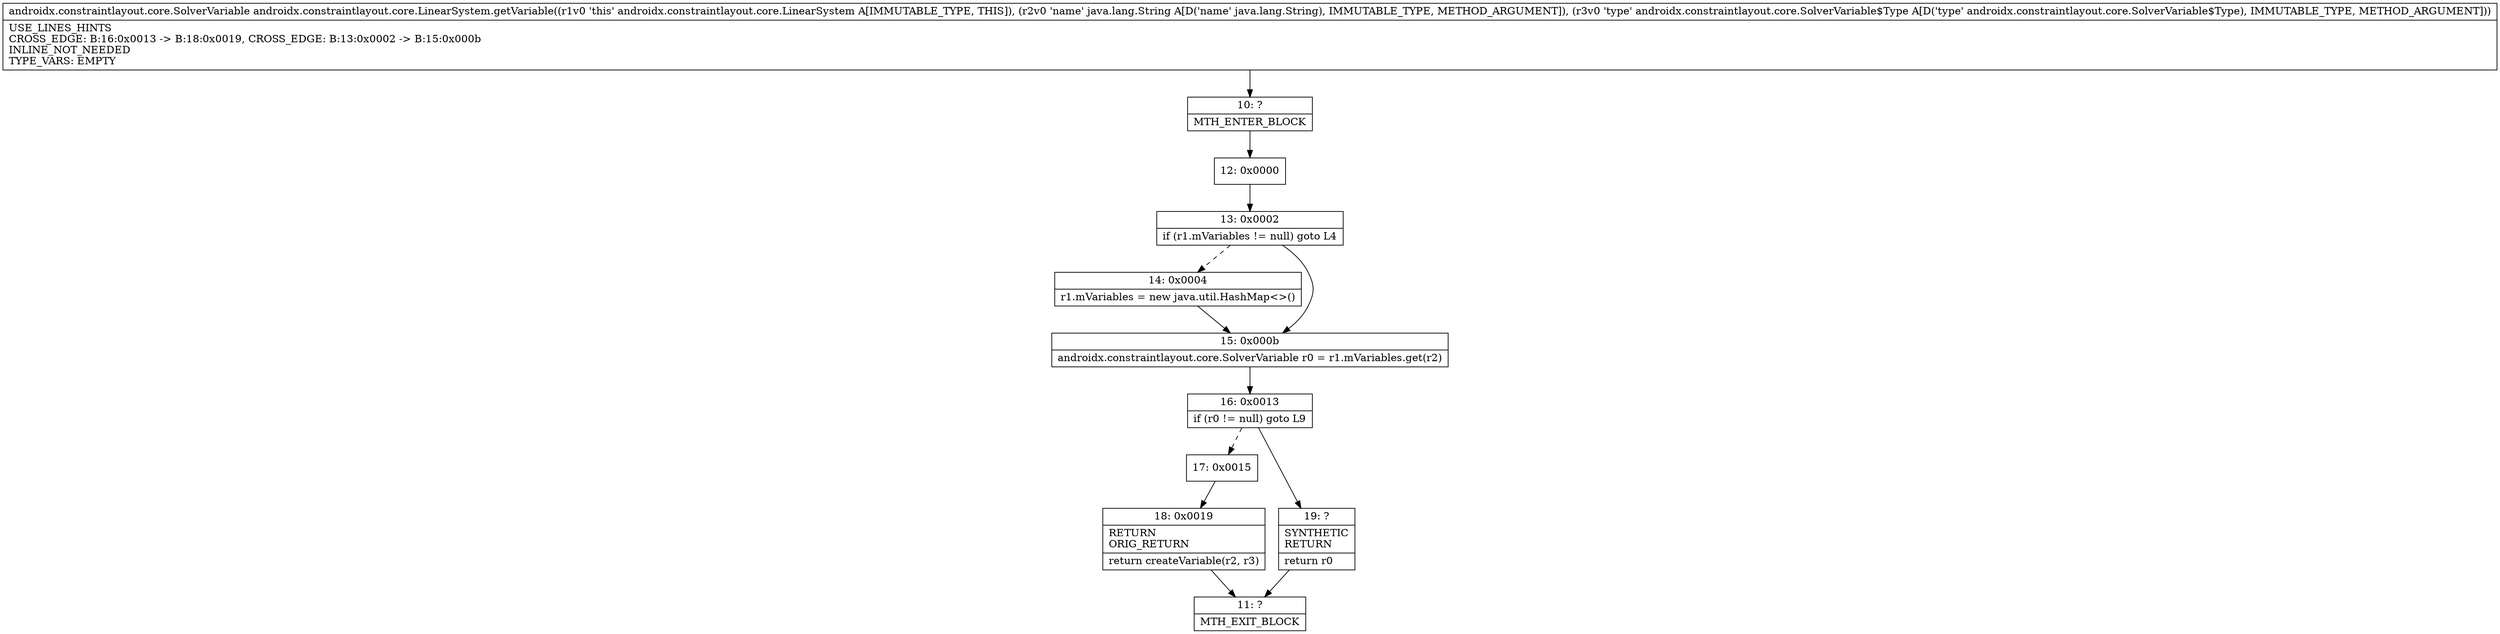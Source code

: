 digraph "CFG forandroidx.constraintlayout.core.LinearSystem.getVariable(Ljava\/lang\/String;Landroidx\/constraintlayout\/core\/SolverVariable$Type;)Landroidx\/constraintlayout\/core\/SolverVariable;" {
Node_10 [shape=record,label="{10\:\ ?|MTH_ENTER_BLOCK\l}"];
Node_12 [shape=record,label="{12\:\ 0x0000}"];
Node_13 [shape=record,label="{13\:\ 0x0002|if (r1.mVariables != null) goto L4\l}"];
Node_14 [shape=record,label="{14\:\ 0x0004|r1.mVariables = new java.util.HashMap\<\>()\l}"];
Node_15 [shape=record,label="{15\:\ 0x000b|androidx.constraintlayout.core.SolverVariable r0 = r1.mVariables.get(r2)\l}"];
Node_16 [shape=record,label="{16\:\ 0x0013|if (r0 != null) goto L9\l}"];
Node_17 [shape=record,label="{17\:\ 0x0015}"];
Node_18 [shape=record,label="{18\:\ 0x0019|RETURN\lORIG_RETURN\l|return createVariable(r2, r3)\l}"];
Node_11 [shape=record,label="{11\:\ ?|MTH_EXIT_BLOCK\l}"];
Node_19 [shape=record,label="{19\:\ ?|SYNTHETIC\lRETURN\l|return r0\l}"];
MethodNode[shape=record,label="{androidx.constraintlayout.core.SolverVariable androidx.constraintlayout.core.LinearSystem.getVariable((r1v0 'this' androidx.constraintlayout.core.LinearSystem A[IMMUTABLE_TYPE, THIS]), (r2v0 'name' java.lang.String A[D('name' java.lang.String), IMMUTABLE_TYPE, METHOD_ARGUMENT]), (r3v0 'type' androidx.constraintlayout.core.SolverVariable$Type A[D('type' androidx.constraintlayout.core.SolverVariable$Type), IMMUTABLE_TYPE, METHOD_ARGUMENT]))  | USE_LINES_HINTS\lCROSS_EDGE: B:16:0x0013 \-\> B:18:0x0019, CROSS_EDGE: B:13:0x0002 \-\> B:15:0x000b\lINLINE_NOT_NEEDED\lTYPE_VARS: EMPTY\l}"];
MethodNode -> Node_10;Node_10 -> Node_12;
Node_12 -> Node_13;
Node_13 -> Node_14[style=dashed];
Node_13 -> Node_15;
Node_14 -> Node_15;
Node_15 -> Node_16;
Node_16 -> Node_17[style=dashed];
Node_16 -> Node_19;
Node_17 -> Node_18;
Node_18 -> Node_11;
Node_19 -> Node_11;
}

